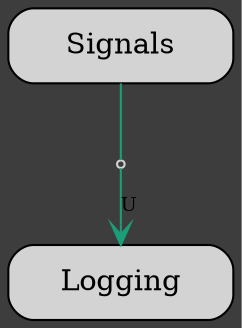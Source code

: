 
digraph  G {
  overlap = scale;
  splines = true;
  bgcolor = gray24;
  {node [shape=box, width=1.5, style="rounded,filled", fillcolor=lightgray]; 12818090556272547875 [label="Signals"]; 4787215007996932200 [label="Logging"];}
  node [shape=point, fillcolor=gray24, color=lightgray];

  /* Outputs */
{
  edge [arrowhead=none,colorscheme=dark28];
  12818090556272547875 -> 13617421333920241101 [color=1];
}
  /* Inputs */
{
  edge [arrowhead=vee,fontsize=9, fontcolor=lightgray, labelfloat=true,colorscheme=dark28]
  13617421333920241101 -> 4787215007996932200 [label="U", color=1];
}
}
